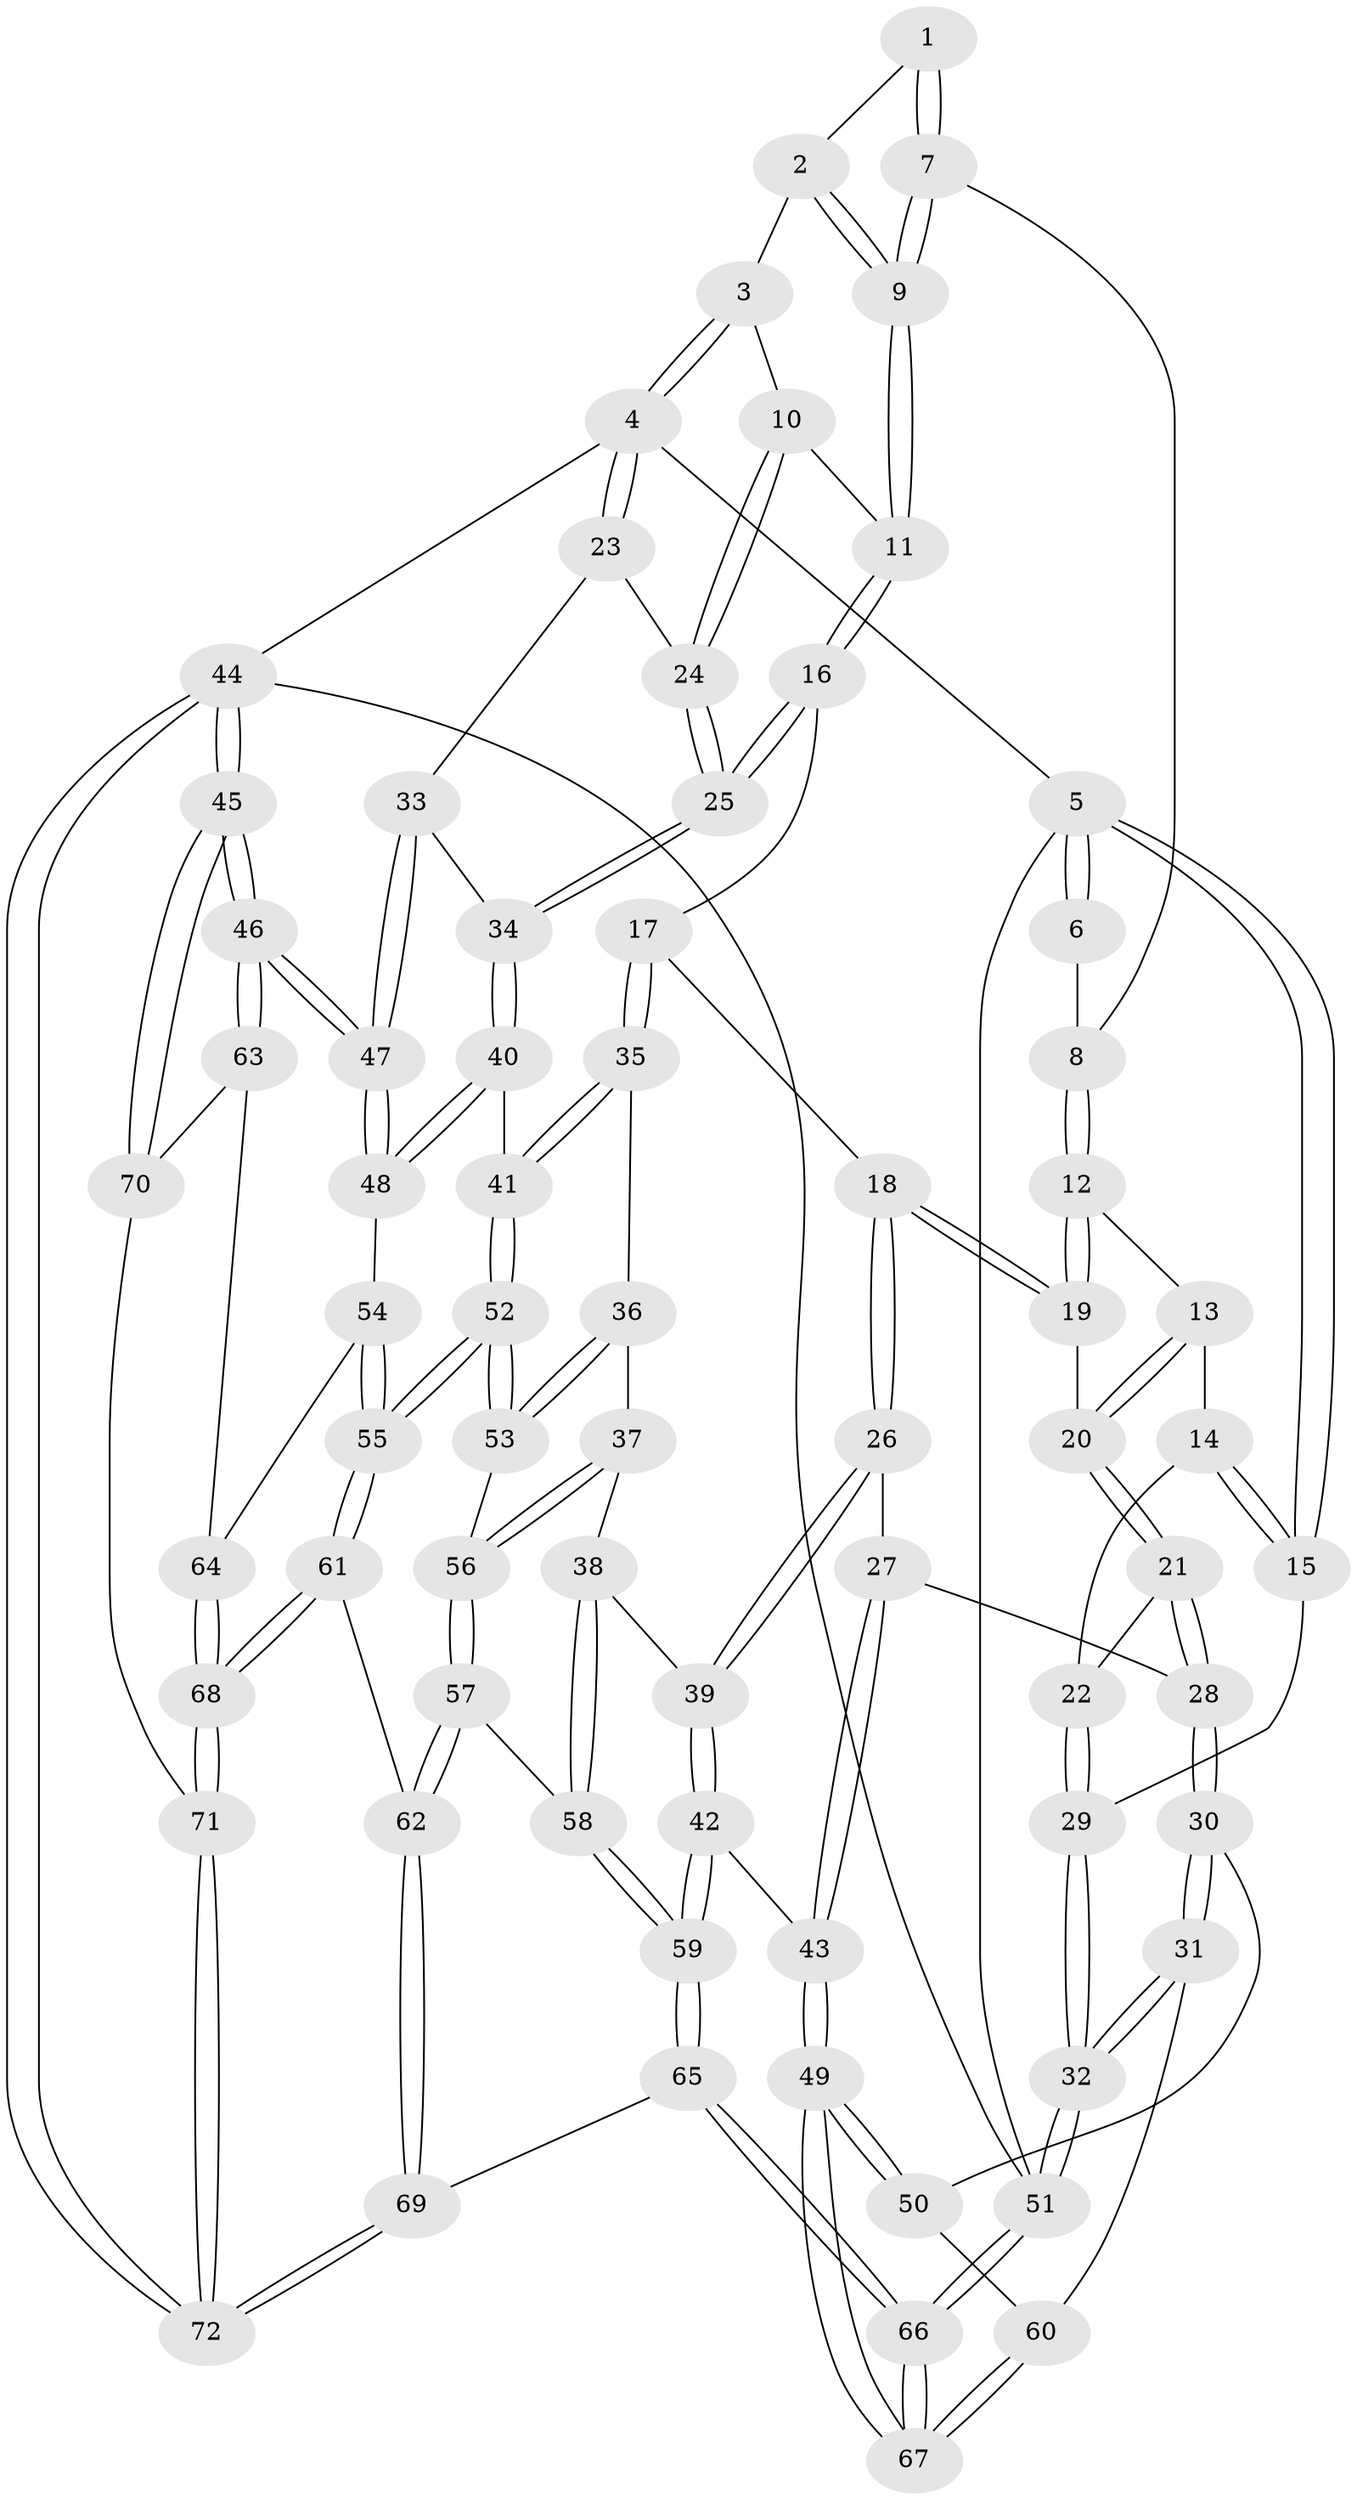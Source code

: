 // coarse degree distribution, {3: 0.14, 4: 0.3, 6: 0.22, 5: 0.32, 7: 0.02}
// Generated by graph-tools (version 1.1) at 2025/21/03/04/25 18:21:32]
// undirected, 72 vertices, 177 edges
graph export_dot {
graph [start="1"]
  node [color=gray90,style=filled];
  1 [pos="+0.660599264299943+0"];
  2 [pos="+0.8329680672962962+0"];
  3 [pos="+0.9489493250034865+0"];
  4 [pos="+1+0"];
  5 [pos="+0+0"];
  6 [pos="+0.3142005375890002+0"];
  7 [pos="+0.5647464906075731+0.14755047664644777"];
  8 [pos="+0.3162452666554105+0.11352498730709092"];
  9 [pos="+0.6526382483171537+0.26090575024231316"];
  10 [pos="+0.7853008578282288+0.26627794038461816"];
  11 [pos="+0.6536143135159137+0.26427051969531895"];
  12 [pos="+0.31397641459212994+0.11908322499597689"];
  13 [pos="+0.26090307600929785+0.15570311749818783"];
  14 [pos="+0.09828219642097936+0.17375054851951144"];
  15 [pos="+0+0"];
  16 [pos="+0.5496405363464271+0.4260669566960634"];
  17 [pos="+0.5338539411131766+0.4330691918118586"];
  18 [pos="+0.49568398979012596+0.42836259884041983"];
  19 [pos="+0.45935309811276864+0.3928195826099662"];
  20 [pos="+0.19253226346135358+0.37642631098530405"];
  21 [pos="+0.11475741255491756+0.4526787095540253"];
  22 [pos="+0.035175941492005175+0.4245093949096954"];
  23 [pos="+1+0.2468520987311399"];
  24 [pos="+0.8598521541721335+0.3084652868521902"];
  25 [pos="+0.8028657638173375+0.5322142218392445"];
  26 [pos="+0.3693610171389457+0.5322416839491622"];
  27 [pos="+0.26295471055113406+0.550810788862014"];
  28 [pos="+0.1677136668714772+0.538795545779317"];
  29 [pos="+0+0.4282821084890374"];
  30 [pos="+0.16278553845089497+0.5558889559910619"];
  31 [pos="+0+0.7427434446624076"];
  32 [pos="+0+0.7661358428839248"];
  33 [pos="+1+0.3598918257506434"];
  34 [pos="+0.8102368136912524+0.5425050454970182"];
  35 [pos="+0.5535228428830841+0.5827199642183499"];
  36 [pos="+0.5400091671589389+0.6303628424302956"];
  37 [pos="+0.514789141220609+0.6739586557282822"];
  38 [pos="+0.434495247014119+0.6962140733463872"];
  39 [pos="+0.39519361094678784+0.6913452967840261"];
  40 [pos="+0.8119163666503683+0.5517529818703605"];
  41 [pos="+0.6903473931923274+0.670634347979749"];
  42 [pos="+0.3231951724807355+0.758931883990302"];
  43 [pos="+0.3190670363072408+0.758496081035692"];
  44 [pos="+1+1"];
  45 [pos="+1+1"];
  46 [pos="+1+0.8519055714925602"];
  47 [pos="+1+0.6860954559684707"];
  48 [pos="+0.8955637168888354+0.6686109985464272"];
  49 [pos="+0.21219147551131484+0.7823400121890258"];
  50 [pos="+0.16717571311597798+0.7115123513332732"];
  51 [pos="+0+1"];
  52 [pos="+0.6801053668715683+0.7592466861933129"];
  53 [pos="+0.6622541413665879+0.75666571244833"];
  54 [pos="+0.8498503710559431+0.7549200718605115"];
  55 [pos="+0.7028120246155847+0.7887147060653249"];
  56 [pos="+0.5469391346109689+0.76947561466451"];
  57 [pos="+0.5142177904410979+0.8219272685505091"];
  58 [pos="+0.4794839041922174+0.8185443388881887"];
  59 [pos="+0.3897789967560487+0.8427616682225092"];
  60 [pos="+0+0.744223039601074"];
  61 [pos="+0.6919958277151965+0.8603511968919724"];
  62 [pos="+0.5643300288660892+0.9145862740239112"];
  63 [pos="+0.9440398871873336+0.8833193975451045"];
  64 [pos="+0.8672540819683259+0.8071157782860059"];
  65 [pos="+0.33274676950374665+1"];
  66 [pos="+0.09803579918077103+1"];
  67 [pos="+0.18578556924169648+0.8454828815561569"];
  68 [pos="+0.7677446103678097+0.9568171336987444"];
  69 [pos="+0.4612147670339225+1"];
  70 [pos="+0.9004145421750137+0.9455336687157537"];
  71 [pos="+0.7934142669180739+1"];
  72 [pos="+0.7584191057661597+1"];
  1 -- 2;
  1 -- 7;
  1 -- 7;
  2 -- 3;
  2 -- 9;
  2 -- 9;
  3 -- 4;
  3 -- 4;
  3 -- 10;
  4 -- 5;
  4 -- 23;
  4 -- 23;
  4 -- 44;
  5 -- 6;
  5 -- 6;
  5 -- 15;
  5 -- 15;
  5 -- 51;
  6 -- 8;
  7 -- 8;
  7 -- 9;
  7 -- 9;
  8 -- 12;
  8 -- 12;
  9 -- 11;
  9 -- 11;
  10 -- 11;
  10 -- 24;
  10 -- 24;
  11 -- 16;
  11 -- 16;
  12 -- 13;
  12 -- 19;
  12 -- 19;
  13 -- 14;
  13 -- 20;
  13 -- 20;
  14 -- 15;
  14 -- 15;
  14 -- 22;
  15 -- 29;
  16 -- 17;
  16 -- 25;
  16 -- 25;
  17 -- 18;
  17 -- 35;
  17 -- 35;
  18 -- 19;
  18 -- 19;
  18 -- 26;
  18 -- 26;
  19 -- 20;
  20 -- 21;
  20 -- 21;
  21 -- 22;
  21 -- 28;
  21 -- 28;
  22 -- 29;
  22 -- 29;
  23 -- 24;
  23 -- 33;
  24 -- 25;
  24 -- 25;
  25 -- 34;
  25 -- 34;
  26 -- 27;
  26 -- 39;
  26 -- 39;
  27 -- 28;
  27 -- 43;
  27 -- 43;
  28 -- 30;
  28 -- 30;
  29 -- 32;
  29 -- 32;
  30 -- 31;
  30 -- 31;
  30 -- 50;
  31 -- 32;
  31 -- 32;
  31 -- 60;
  32 -- 51;
  32 -- 51;
  33 -- 34;
  33 -- 47;
  33 -- 47;
  34 -- 40;
  34 -- 40;
  35 -- 36;
  35 -- 41;
  35 -- 41;
  36 -- 37;
  36 -- 53;
  36 -- 53;
  37 -- 38;
  37 -- 56;
  37 -- 56;
  38 -- 39;
  38 -- 58;
  38 -- 58;
  39 -- 42;
  39 -- 42;
  40 -- 41;
  40 -- 48;
  40 -- 48;
  41 -- 52;
  41 -- 52;
  42 -- 43;
  42 -- 59;
  42 -- 59;
  43 -- 49;
  43 -- 49;
  44 -- 45;
  44 -- 45;
  44 -- 72;
  44 -- 72;
  44 -- 51;
  45 -- 46;
  45 -- 46;
  45 -- 70;
  45 -- 70;
  46 -- 47;
  46 -- 47;
  46 -- 63;
  46 -- 63;
  47 -- 48;
  47 -- 48;
  48 -- 54;
  49 -- 50;
  49 -- 50;
  49 -- 67;
  49 -- 67;
  50 -- 60;
  51 -- 66;
  51 -- 66;
  52 -- 53;
  52 -- 53;
  52 -- 55;
  52 -- 55;
  53 -- 56;
  54 -- 55;
  54 -- 55;
  54 -- 64;
  55 -- 61;
  55 -- 61;
  56 -- 57;
  56 -- 57;
  57 -- 58;
  57 -- 62;
  57 -- 62;
  58 -- 59;
  58 -- 59;
  59 -- 65;
  59 -- 65;
  60 -- 67;
  60 -- 67;
  61 -- 62;
  61 -- 68;
  61 -- 68;
  62 -- 69;
  62 -- 69;
  63 -- 64;
  63 -- 70;
  64 -- 68;
  64 -- 68;
  65 -- 66;
  65 -- 66;
  65 -- 69;
  66 -- 67;
  66 -- 67;
  68 -- 71;
  68 -- 71;
  69 -- 72;
  69 -- 72;
  70 -- 71;
  71 -- 72;
  71 -- 72;
}
